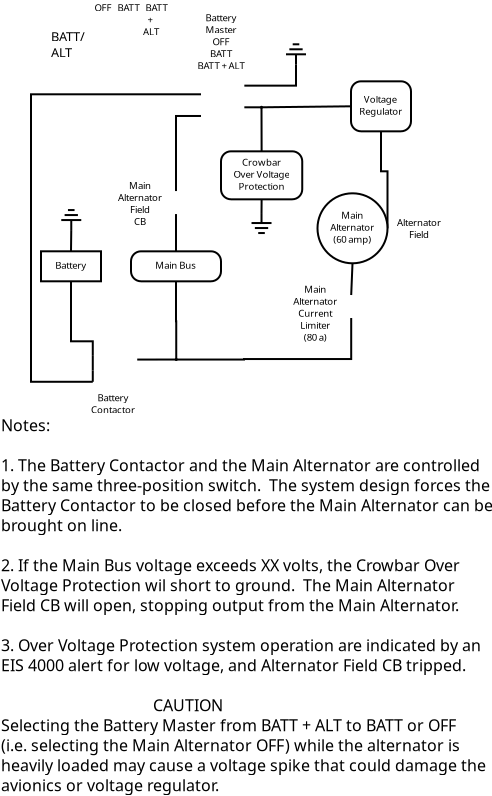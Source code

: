 <?xml version="1.0" encoding="UTF-8"?>
<dia:diagram xmlns:dia="http://www.lysator.liu.se/~alla/dia/">
  <dia:layer name="Background" visible="true">
    <dia:group>
      <dia:object type="Standard - Box" version="0" id="O0">
        <dia:attribute name="obj_pos">
          <dia:point val="18,-3.5"/>
        </dia:attribute>
        <dia:attribute name="obj_bb">
          <dia:rectangle val="17.95,-3.55;21.05,-0.95"/>
        </dia:attribute>
        <dia:attribute name="elem_corner">
          <dia:point val="18,-3.5"/>
        </dia:attribute>
        <dia:attribute name="elem_width">
          <dia:real val="3"/>
        </dia:attribute>
        <dia:attribute name="elem_height">
          <dia:real val="2.5"/>
        </dia:attribute>
        <dia:attribute name="show_background">
          <dia:boolean val="true"/>
        </dia:attribute>
        <dia:attribute name="corner_radius">
          <dia:real val="0.5"/>
        </dia:attribute>
      </dia:object>
      <dia:object type="Standard - Text" version="0" id="O1">
        <dia:attribute name="obj_pos">
          <dia:point val="19.492,-2.433"/>
        </dia:attribute>
        <dia:attribute name="obj_bb">
          <dia:rectangle val="18.342,-2.933;20.642,-1.583"/>
        </dia:attribute>
        <dia:attribute name="text">
          <dia:composite type="text">
            <dia:attribute name="string">
              <dia:string>#Voltage
Regulator#</dia:string>
            </dia:attribute>
            <dia:attribute name="font">
              <dia:font family="sans" style="0" name="Helvetica"/>
            </dia:attribute>
            <dia:attribute name="height">
              <dia:real val="0.6"/>
            </dia:attribute>
            <dia:attribute name="pos">
              <dia:point val="19.492,-2.433"/>
            </dia:attribute>
            <dia:attribute name="color">
              <dia:color val="#000000"/>
            </dia:attribute>
            <dia:attribute name="alignment">
              <dia:enum val="1"/>
            </dia:attribute>
          </dia:composite>
        </dia:attribute>
      </dia:object>
    </dia:group>
    <dia:object type="Standard - ZigZagLine" version="0" id="O2">
      <dia:attribute name="obj_pos">
        <dia:point val="19.825,3.85"/>
      </dia:attribute>
      <dia:attribute name="obj_bb">
        <dia:rectangle val="19.45,-1.05;19.875,3.9"/>
      </dia:attribute>
      <dia:attribute name="orth_points">
        <dia:point val="19.825,3.85"/>
        <dia:point val="19.825,1"/>
        <dia:point val="19.5,1"/>
        <dia:point val="19.5,-1"/>
      </dia:attribute>
      <dia:attribute name="orth_orient">
        <dia:enum val="1"/>
        <dia:enum val="0"/>
        <dia:enum val="1"/>
      </dia:attribute>
      <dia:attribute name="autorouting">
        <dia:boolean val="false"/>
      </dia:attribute>
      <dia:connections>
        <dia:connection handle="0" to="O5" connection="4"/>
        <dia:connection handle="1" to="O0" connection="6"/>
      </dia:connections>
    </dia:object>
    <dia:object type="Standard - Line" version="0" id="O3">
      <dia:attribute name="obj_pos">
        <dia:point val="4,5"/>
      </dia:attribute>
      <dia:attribute name="obj_bb">
        <dia:rectangle val="3.949,3.887;4.063,5.051"/>
      </dia:attribute>
      <dia:attribute name="conn_endpoints">
        <dia:point val="4,5"/>
        <dia:point val="4.013,3.938"/>
      </dia:attribute>
      <dia:attribute name="numcp">
        <dia:int val="1"/>
      </dia:attribute>
      <dia:connections>
        <dia:connection handle="0" to="O17" connection="1"/>
        <dia:connection handle="1" to="O19" connection="0"/>
      </dia:connections>
    </dia:object>
    <dia:object type="Standard - Text" version="0" id="O4">
      <dia:attribute name="obj_pos">
        <dia:point val="4.425,21.141"/>
      </dia:attribute>
      <dia:attribute name="obj_bb">
        <dia:rectangle val="4.425,20.491;4.425,21.491"/>
      </dia:attribute>
      <dia:attribute name="text">
        <dia:composite type="text">
          <dia:attribute name="string">
            <dia:string>##</dia:string>
          </dia:attribute>
          <dia:attribute name="font">
            <dia:font family="sans" style="0" name="Helvetica"/>
          </dia:attribute>
          <dia:attribute name="height">
            <dia:real val="0.8"/>
          </dia:attribute>
          <dia:attribute name="pos">
            <dia:point val="4.425,21.141"/>
          </dia:attribute>
          <dia:attribute name="color">
            <dia:color val="#000000"/>
          </dia:attribute>
          <dia:attribute name="alignment">
            <dia:enum val="0"/>
          </dia:attribute>
        </dia:composite>
      </dia:attribute>
    </dia:object>
    <dia:group>
      <dia:object type="Standard - Ellipse" version="0" id="O5">
        <dia:attribute name="obj_pos">
          <dia:point val="16.325,2.1"/>
        </dia:attribute>
        <dia:attribute name="obj_bb">
          <dia:rectangle val="16.275,2.05;19.875,5.65"/>
        </dia:attribute>
        <dia:attribute name="elem_corner">
          <dia:point val="16.325,2.1"/>
        </dia:attribute>
        <dia:attribute name="elem_width">
          <dia:real val="3.5"/>
        </dia:attribute>
        <dia:attribute name="elem_height">
          <dia:real val="3.5"/>
        </dia:attribute>
      </dia:object>
      <dia:object type="Standard - Text" version="0" id="O6">
        <dia:attribute name="obj_pos">
          <dia:point val="18.067,3.367"/>
        </dia:attribute>
        <dia:attribute name="obj_bb">
          <dia:rectangle val="16.842,2.867;19.292,4.817"/>
        </dia:attribute>
        <dia:attribute name="text">
          <dia:composite type="text">
            <dia:attribute name="string">
              <dia:string>#Main
Alternator
(60 amp)#</dia:string>
            </dia:attribute>
            <dia:attribute name="font">
              <dia:font family="sans" style="0" name="Helvetica"/>
            </dia:attribute>
            <dia:attribute name="height">
              <dia:real val="0.6"/>
            </dia:attribute>
            <dia:attribute name="pos">
              <dia:point val="18.067,3.367"/>
            </dia:attribute>
            <dia:attribute name="color">
              <dia:color val="#000000"/>
            </dia:attribute>
            <dia:attribute name="alignment">
              <dia:enum val="1"/>
            </dia:attribute>
          </dia:composite>
        </dia:attribute>
      </dia:object>
    </dia:group>
    <dia:object type="Standard - Text" version="0" id="O7">
      <dia:attribute name="obj_pos">
        <dia:point val="21.4,3.737"/>
      </dia:attribute>
      <dia:attribute name="obj_bb">
        <dia:rectangle val="20.175,3.237;22.625,4.588"/>
      </dia:attribute>
      <dia:attribute name="text">
        <dia:composite type="text">
          <dia:attribute name="string">
            <dia:string>#Alternator
Field#</dia:string>
          </dia:attribute>
          <dia:attribute name="font">
            <dia:font family="sans" style="0" name="Helvetica"/>
          </dia:attribute>
          <dia:attribute name="height">
            <dia:real val="0.6"/>
          </dia:attribute>
          <dia:attribute name="pos">
            <dia:point val="21.4,3.737"/>
          </dia:attribute>
          <dia:attribute name="color">
            <dia:color val="#000000"/>
          </dia:attribute>
          <dia:attribute name="alignment">
            <dia:enum val="1"/>
          </dia:attribute>
        </dia:composite>
      </dia:attribute>
    </dia:object>
    <dia:group>
      <dia:object type="Circuit - CB" version="0" id="O8">
        <dia:attribute name="obj_pos">
          <dia:point val="18.01,7.186"/>
        </dia:attribute>
        <dia:attribute name="obj_bb">
          <dia:rectangle val="18.003,7.173;18.744,8.35"/>
        </dia:attribute>
        <dia:attribute name="elem_corner">
          <dia:point val="18.01,7.186"/>
        </dia:attribute>
        <dia:attribute name="elem_width">
          <dia:real val="0.719"/>
        </dia:attribute>
        <dia:attribute name="elem_height">
          <dia:real val="1.15"/>
        </dia:attribute>
        <dia:attribute name="line_width">
          <dia:real val="0.3"/>
        </dia:attribute>
        <dia:attribute name="line_colour">
          <dia:color val="#000000"/>
        </dia:attribute>
        <dia:attribute name="fill_colour">
          <dia:color val="#ffffff"/>
        </dia:attribute>
        <dia:attribute name="show_background">
          <dia:boolean val="false"/>
        </dia:attribute>
        <dia:attribute name="line_style">
          <dia:enum val="0"/>
          <dia:real val="1"/>
        </dia:attribute>
        <dia:attribute name="flip_horizontal">
          <dia:boolean val="false"/>
        </dia:attribute>
        <dia:attribute name="flip_vertical">
          <dia:boolean val="false"/>
        </dia:attribute>
      </dia:object>
      <dia:object type="Standard - Text" version="0" id="O9">
        <dia:attribute name="obj_pos">
          <dia:point val="16.21,7.077"/>
        </dia:attribute>
        <dia:attribute name="obj_bb">
          <dia:rectangle val="14.985,6.577;17.435,9.727"/>
        </dia:attribute>
        <dia:attribute name="text">
          <dia:composite type="text">
            <dia:attribute name="string">
              <dia:string>#Main
Alternator
Current
Limiter
(80 a)#</dia:string>
            </dia:attribute>
            <dia:attribute name="font">
              <dia:font family="sans" style="0" name="Helvetica"/>
            </dia:attribute>
            <dia:attribute name="height">
              <dia:real val="0.6"/>
            </dia:attribute>
            <dia:attribute name="pos">
              <dia:point val="16.21,7.077"/>
            </dia:attribute>
            <dia:attribute name="color">
              <dia:color val="#000000"/>
            </dia:attribute>
            <dia:attribute name="alignment">
              <dia:enum val="1"/>
            </dia:attribute>
          </dia:composite>
        </dia:attribute>
      </dia:object>
    </dia:group>
    <dia:object type="Standard - Line" version="0" id="O10">
      <dia:attribute name="obj_pos">
        <dia:point val="18.075,5.6"/>
      </dia:attribute>
      <dia:attribute name="obj_bb">
        <dia:rectangle val="17.958,5.548;18.127,7.238"/>
      </dia:attribute>
      <dia:attribute name="conn_endpoints">
        <dia:point val="18.075,5.6"/>
        <dia:point val="18.01,7.186"/>
      </dia:attribute>
      <dia:attribute name="numcp">
        <dia:int val="1"/>
      </dia:attribute>
      <dia:connections>
        <dia:connection handle="0" to="O5" connection="6"/>
        <dia:connection handle="1" to="O8" connection="0"/>
      </dia:connections>
    </dia:object>
    <dia:object type="Standard - ZigZagLine" version="0" id="O11">
      <dia:attribute name="obj_pos">
        <dia:point val="18.01,8.336"/>
      </dia:attribute>
      <dia:attribute name="obj_bb">
        <dia:rectangle val="9.213,8.286;18.06,10.463"/>
      </dia:attribute>
      <dia:attribute name="orth_points">
        <dia:point val="18.01,8.336"/>
        <dia:point val="18.01,10.387"/>
        <dia:point val="12.65,10.387"/>
        <dia:point val="12.65,10.412"/>
        <dia:point val="9.262,10.412"/>
      </dia:attribute>
      <dia:attribute name="orth_orient">
        <dia:enum val="1"/>
        <dia:enum val="0"/>
        <dia:enum val="1"/>
        <dia:enum val="0"/>
      </dia:attribute>
      <dia:attribute name="autorouting">
        <dia:boolean val="false"/>
      </dia:attribute>
      <dia:connections>
        <dia:connection handle="0" to="O8" connection="1"/>
        <dia:connection handle="1" to="O23" connection="0"/>
      </dia:connections>
    </dia:object>
    <dia:object type="Standard - ZigZagLine" version="0" id="O12">
      <dia:attribute name="obj_pos">
        <dia:point val="7.311,10.413"/>
      </dia:attribute>
      <dia:attribute name="obj_bb">
        <dia:rectangle val="7.261,10.363;9.312,10.463"/>
      </dia:attribute>
      <dia:attribute name="orth_points">
        <dia:point val="7.311,10.413"/>
        <dia:point val="8.287,10.413"/>
        <dia:point val="8.287,10.412"/>
        <dia:point val="9.262,10.412"/>
      </dia:attribute>
      <dia:attribute name="orth_orient">
        <dia:enum val="0"/>
        <dia:enum val="1"/>
        <dia:enum val="0"/>
      </dia:attribute>
      <dia:connections>
        <dia:connection handle="0" to="O40" connection="3"/>
        <dia:connection handle="1" to="O23" connection="0"/>
      </dia:connections>
    </dia:object>
    <dia:object type="Standard - ZigZagLine" version="0" id="O13">
      <dia:attribute name="obj_pos">
        <dia:point val="9.25,6.5"/>
      </dia:attribute>
      <dia:attribute name="obj_bb">
        <dia:rectangle val="9.2,6.45;9.312,10.463"/>
      </dia:attribute>
      <dia:attribute name="orth_points">
        <dia:point val="9.25,6.5"/>
        <dia:point val="9.25,8.5"/>
        <dia:point val="9.262,8.5"/>
        <dia:point val="9.262,10.412"/>
      </dia:attribute>
      <dia:attribute name="orth_orient">
        <dia:enum val="1"/>
        <dia:enum val="0"/>
        <dia:enum val="1"/>
      </dia:attribute>
      <dia:attribute name="autorouting">
        <dia:boolean val="false"/>
      </dia:attribute>
      <dia:connections>
        <dia:connection handle="0" to="O24" connection="6"/>
        <dia:connection handle="1" to="O23" connection="0"/>
      </dia:connections>
    </dia:object>
    <dia:object type="Standard - ZigZagLine" version="0" id="O14">
      <dia:attribute name="obj_pos">
        <dia:point val="9.25,1.988"/>
      </dia:attribute>
      <dia:attribute name="obj_bb">
        <dia:rectangle val="9.2,-1.816;10.55,2.038"/>
      </dia:attribute>
      <dia:attribute name="orth_points">
        <dia:point val="9.25,1.988"/>
        <dia:point val="9.25,-1.766"/>
        <dia:point val="10.5,-1.766"/>
      </dia:attribute>
      <dia:attribute name="orth_orient">
        <dia:enum val="1"/>
        <dia:enum val="0"/>
      </dia:attribute>
      <dia:connections>
        <dia:connection handle="0" to="O26" connection="0"/>
        <dia:connection handle="1" to="O30" connection="0"/>
      </dia:connections>
    </dia:object>
    <dia:object type="Standard - ZigZagLine" version="0" id="O15">
      <dia:attribute name="obj_pos">
        <dia:point val="12.667,-3.283"/>
      </dia:attribute>
      <dia:attribute name="obj_bb">
        <dia:rectangle val="12.617,-4.4;15.3,-3.233"/>
      </dia:attribute>
      <dia:attribute name="orth_points">
        <dia:point val="12.667,-3.283"/>
        <dia:point val="15.25,-3.283"/>
        <dia:point val="15.25,-4.35"/>
      </dia:attribute>
      <dia:attribute name="orth_orient">
        <dia:enum val="0"/>
        <dia:enum val="1"/>
      </dia:attribute>
      <dia:attribute name="autorouting">
        <dia:boolean val="false"/>
      </dia:attribute>
      <dia:connections>
        <dia:connection handle="0" to="O30" connection="2"/>
        <dia:connection handle="1" to="O29" connection="0"/>
      </dia:connections>
    </dia:object>
    <dia:object type="Standard - ZigZagLine" version="0" id="O16">
      <dia:attribute name="obj_pos">
        <dia:point val="4,6.5"/>
      </dia:attribute>
      <dia:attribute name="obj_bb">
        <dia:rectangle val="3.95,6.45;5.139,10.278"/>
      </dia:attribute>
      <dia:attribute name="orth_points">
        <dia:point val="4,6.5"/>
        <dia:point val="4,9.5"/>
        <dia:point val="5.089,9.5"/>
        <dia:point val="5.089,10.228"/>
      </dia:attribute>
      <dia:attribute name="orth_orient">
        <dia:enum val="1"/>
        <dia:enum val="0"/>
        <dia:enum val="1"/>
      </dia:attribute>
      <dia:attribute name="autorouting">
        <dia:boolean val="false"/>
      </dia:attribute>
      <dia:connections>
        <dia:connection handle="0" to="O17" connection="6"/>
        <dia:connection handle="1" to="O40" connection="2"/>
      </dia:connections>
    </dia:object>
    <dia:group>
      <dia:group>
        <dia:object type="Standard - Box" version="0" id="O17">
          <dia:attribute name="obj_pos">
            <dia:point val="2.5,5"/>
          </dia:attribute>
          <dia:attribute name="obj_bb">
            <dia:rectangle val="2.45,4.95;5.55,6.55"/>
          </dia:attribute>
          <dia:attribute name="elem_corner">
            <dia:point val="2.5,5"/>
          </dia:attribute>
          <dia:attribute name="elem_width">
            <dia:real val="3"/>
          </dia:attribute>
          <dia:attribute name="elem_height">
            <dia:real val="1.5"/>
          </dia:attribute>
          <dia:attribute name="show_background">
            <dia:boolean val="true"/>
          </dia:attribute>
        </dia:object>
        <dia:object type="Standard - Text" version="0" id="O18">
          <dia:attribute name="obj_pos">
            <dia:point val="3.992,5.875"/>
          </dia:attribute>
          <dia:attribute name="obj_bb">
            <dia:rectangle val="3.092,5.375;4.892,6.125"/>
          </dia:attribute>
          <dia:attribute name="text">
            <dia:composite type="text">
              <dia:attribute name="string">
                <dia:string>#Battery#</dia:string>
              </dia:attribute>
              <dia:attribute name="font">
                <dia:font family="sans" style="0" name="Helvetica"/>
              </dia:attribute>
              <dia:attribute name="height">
                <dia:real val="0.6"/>
              </dia:attribute>
              <dia:attribute name="pos">
                <dia:point val="3.992,5.875"/>
              </dia:attribute>
              <dia:attribute name="color">
                <dia:color val="#000000"/>
              </dia:attribute>
              <dia:attribute name="alignment">
                <dia:enum val="1"/>
              </dia:attribute>
            </dia:composite>
          </dia:attribute>
        </dia:object>
      </dia:group>
      <dia:object type="Circuit - Ground" version="0" id="O19">
        <dia:attribute name="obj_pos">
          <dia:point val="3.513,2.938"/>
        </dia:attribute>
        <dia:attribute name="obj_bb">
          <dia:rectangle val="3.513,2.888;4.513,3.938"/>
        </dia:attribute>
        <dia:attribute name="elem_corner">
          <dia:point val="3.513,2.938"/>
        </dia:attribute>
        <dia:attribute name="elem_width">
          <dia:real val="1"/>
        </dia:attribute>
        <dia:attribute name="elem_height">
          <dia:real val="1"/>
        </dia:attribute>
        <dia:attribute name="line_width">
          <dia:real val="0.1"/>
        </dia:attribute>
        <dia:attribute name="line_colour">
          <dia:color val="#000000"/>
        </dia:attribute>
        <dia:attribute name="fill_colour">
          <dia:color val="#ffffff"/>
        </dia:attribute>
        <dia:attribute name="show_background">
          <dia:boolean val="true"/>
        </dia:attribute>
        <dia:attribute name="line_style">
          <dia:enum val="0"/>
          <dia:real val="1"/>
        </dia:attribute>
        <dia:attribute name="flip_horizontal">
          <dia:boolean val="false"/>
        </dia:attribute>
        <dia:attribute name="flip_vertical">
          <dia:boolean val="true"/>
        </dia:attribute>
      </dia:object>
    </dia:group>
    <dia:object type="Standard - Line" version="0" id="O20">
      <dia:attribute name="obj_pos">
        <dia:point val="5.089,10.228"/>
      </dia:attribute>
      <dia:attribute name="obj_bb">
        <dia:rectangle val="5.039,10.178;5.139,11.018"/>
      </dia:attribute>
      <dia:attribute name="conn_endpoints">
        <dia:point val="5.089,10.228"/>
        <dia:point val="5.089,10.968"/>
      </dia:attribute>
      <dia:attribute name="numcp">
        <dia:int val="1"/>
      </dia:attribute>
      <dia:connections>
        <dia:connection handle="0" to="O40" connection="2"/>
        <dia:connection handle="1" to="O40" connection="0"/>
      </dia:connections>
    </dia:object>
    <dia:object type="Standard - Line" version="0" id="O21">
      <dia:attribute name="obj_pos">
        <dia:point val="5.089,10.968"/>
      </dia:attribute>
      <dia:attribute name="obj_bb">
        <dia:rectangle val="5.039,10.918;5.139,11.574"/>
      </dia:attribute>
      <dia:attribute name="conn_endpoints">
        <dia:point val="5.089,10.968"/>
        <dia:point val="5.089,11.524"/>
      </dia:attribute>
      <dia:attribute name="numcp">
        <dia:int val="1"/>
      </dia:attribute>
      <dia:connections>
        <dia:connection handle="0" to="O40" connection="0"/>
        <dia:connection handle="1" to="O40" connection="1"/>
      </dia:connections>
    </dia:object>
    <dia:object type="Standard - ZigZagLine" version="0" id="O22">
      <dia:attribute name="obj_pos">
        <dia:point val="10.5,-2.85"/>
      </dia:attribute>
      <dia:attribute name="obj_bb">
        <dia:rectangle val="1.95,-2.9;10.55,11.574"/>
      </dia:attribute>
      <dia:attribute name="orth_points">
        <dia:point val="10.5,-2.85"/>
        <dia:point val="2,-2.85"/>
        <dia:point val="2,11.524"/>
        <dia:point val="5.089,11.524"/>
      </dia:attribute>
      <dia:attribute name="orth_orient">
        <dia:enum val="0"/>
        <dia:enum val="1"/>
        <dia:enum val="0"/>
      </dia:attribute>
      <dia:attribute name="autorouting">
        <dia:boolean val="false"/>
      </dia:attribute>
      <dia:connections>
        <dia:connection handle="0" to="O30" connection="1"/>
        <dia:connection handle="1" to="O40" connection="1"/>
      </dia:connections>
    </dia:object>
    <dia:object type="Electric - connpoint" version="0" id="O23">
      <dia:attribute name="obj_pos">
        <dia:point val="8.512,9.662"/>
      </dia:attribute>
      <dia:attribute name="obj_bb">
        <dia:rectangle val="8.477,9.627;10.048,11.198"/>
      </dia:attribute>
      <dia:attribute name="elem_corner">
        <dia:point val="8.512,9.662"/>
      </dia:attribute>
      <dia:attribute name="elem_width">
        <dia:real val="1.5"/>
      </dia:attribute>
      <dia:attribute name="elem_height">
        <dia:real val="1.5"/>
      </dia:attribute>
      <dia:attribute name="line_width">
        <dia:real val="0.1"/>
      </dia:attribute>
      <dia:attribute name="line_colour">
        <dia:color val="#000000"/>
      </dia:attribute>
      <dia:attribute name="fill_colour">
        <dia:color val="#ffffff"/>
      </dia:attribute>
      <dia:attribute name="show_background">
        <dia:boolean val="true"/>
      </dia:attribute>
      <dia:attribute name="line_style">
        <dia:enum val="0"/>
        <dia:real val="1"/>
      </dia:attribute>
      <dia:attribute name="flip_horizontal">
        <dia:boolean val="false"/>
      </dia:attribute>
      <dia:attribute name="flip_vertical">
        <dia:boolean val="false"/>
      </dia:attribute>
    </dia:object>
    <dia:group>
      <dia:group>
        <dia:object type="Standard - Box" version="0" id="O24">
          <dia:attribute name="obj_pos">
            <dia:point val="7,5"/>
          </dia:attribute>
          <dia:attribute name="obj_bb">
            <dia:rectangle val="6.95,4.95;11.55,6.55"/>
          </dia:attribute>
          <dia:attribute name="elem_corner">
            <dia:point val="7,5"/>
          </dia:attribute>
          <dia:attribute name="elem_width">
            <dia:real val="4.5"/>
          </dia:attribute>
          <dia:attribute name="elem_height">
            <dia:real val="1.5"/>
          </dia:attribute>
          <dia:attribute name="show_background">
            <dia:boolean val="true"/>
          </dia:attribute>
          <dia:attribute name="corner_radius">
            <dia:real val="0.5"/>
          </dia:attribute>
        </dia:object>
        <dia:object type="Standard - Text" version="0" id="O25">
          <dia:attribute name="obj_pos">
            <dia:point val="9.242,5.867"/>
          </dia:attribute>
          <dia:attribute name="obj_bb">
            <dia:rectangle val="8.167,5.367;10.317,6.117"/>
          </dia:attribute>
          <dia:attribute name="text">
            <dia:composite type="text">
              <dia:attribute name="string">
                <dia:string>#Main Bus#</dia:string>
              </dia:attribute>
              <dia:attribute name="font">
                <dia:font family="sans" style="0" name="Helvetica"/>
              </dia:attribute>
              <dia:attribute name="height">
                <dia:real val="0.6"/>
              </dia:attribute>
              <dia:attribute name="pos">
                <dia:point val="9.242,5.867"/>
              </dia:attribute>
              <dia:attribute name="color">
                <dia:color val="#000000"/>
              </dia:attribute>
              <dia:attribute name="alignment">
                <dia:enum val="1"/>
              </dia:attribute>
            </dia:composite>
          </dia:attribute>
        </dia:object>
      </dia:group>
      <dia:group>
        <dia:object type="Circuit - CB" version="0" id="O26">
          <dia:attribute name="obj_pos">
            <dia:point val="9.25,1.988"/>
          </dia:attribute>
          <dia:attribute name="obj_bb">
            <dia:rectangle val="9.243,1.974;9.984,3.151"/>
          </dia:attribute>
          <dia:attribute name="elem_corner">
            <dia:point val="9.25,1.988"/>
          </dia:attribute>
          <dia:attribute name="elem_width">
            <dia:real val="0.719"/>
          </dia:attribute>
          <dia:attribute name="elem_height">
            <dia:real val="1.15"/>
          </dia:attribute>
          <dia:attribute name="line_width">
            <dia:real val="0.3"/>
          </dia:attribute>
          <dia:attribute name="line_colour">
            <dia:color val="#000000"/>
          </dia:attribute>
          <dia:attribute name="fill_colour">
            <dia:color val="#ffffff"/>
          </dia:attribute>
          <dia:attribute name="show_background">
            <dia:boolean val="false"/>
          </dia:attribute>
          <dia:attribute name="line_style">
            <dia:enum val="0"/>
            <dia:real val="1"/>
          </dia:attribute>
          <dia:attribute name="flip_horizontal">
            <dia:boolean val="false"/>
          </dia:attribute>
          <dia:attribute name="flip_vertical">
            <dia:boolean val="false"/>
          </dia:attribute>
        </dia:object>
        <dia:object type="Standard - Text" version="0" id="O27">
          <dia:attribute name="obj_pos">
            <dia:point val="7.45,1.879"/>
          </dia:attribute>
          <dia:attribute name="obj_bb">
            <dia:rectangle val="6.225,1.379;8.675,3.929"/>
          </dia:attribute>
          <dia:attribute name="text">
            <dia:composite type="text">
              <dia:attribute name="string">
                <dia:string>#Main
Alternator
Field
CB#</dia:string>
              </dia:attribute>
              <dia:attribute name="font">
                <dia:font family="sans" style="0" name="Helvetica"/>
              </dia:attribute>
              <dia:attribute name="height">
                <dia:real val="0.6"/>
              </dia:attribute>
              <dia:attribute name="pos">
                <dia:point val="7.45,1.879"/>
              </dia:attribute>
              <dia:attribute name="color">
                <dia:color val="#000000"/>
              </dia:attribute>
              <dia:attribute name="alignment">
                <dia:enum val="1"/>
              </dia:attribute>
            </dia:composite>
          </dia:attribute>
        </dia:object>
      </dia:group>
      <dia:object type="Standard - Line" version="0" id="O28">
        <dia:attribute name="obj_pos">
          <dia:point val="9.25,5"/>
        </dia:attribute>
        <dia:attribute name="obj_bb">
          <dia:rectangle val="9.2,3.087;9.3,5.05"/>
        </dia:attribute>
        <dia:attribute name="conn_endpoints">
          <dia:point val="9.25,5"/>
          <dia:point val="9.25,3.138"/>
        </dia:attribute>
        <dia:attribute name="numcp">
          <dia:int val="1"/>
        </dia:attribute>
      </dia:object>
    </dia:group>
    <dia:object type="Circuit - Ground" version="0" id="O29">
      <dia:attribute name="obj_pos">
        <dia:point val="14.75,-5.35"/>
      </dia:attribute>
      <dia:attribute name="obj_bb">
        <dia:rectangle val="14.75,-5.4;15.75,-4.35"/>
      </dia:attribute>
      <dia:attribute name="elem_corner">
        <dia:point val="14.75,-5.35"/>
      </dia:attribute>
      <dia:attribute name="elem_width">
        <dia:real val="1"/>
      </dia:attribute>
      <dia:attribute name="elem_height">
        <dia:real val="1"/>
      </dia:attribute>
      <dia:attribute name="line_width">
        <dia:real val="0.1"/>
      </dia:attribute>
      <dia:attribute name="line_colour">
        <dia:color val="#000000"/>
      </dia:attribute>
      <dia:attribute name="fill_colour">
        <dia:color val="#ffffff"/>
      </dia:attribute>
      <dia:attribute name="show_background">
        <dia:boolean val="true"/>
      </dia:attribute>
      <dia:attribute name="line_style">
        <dia:enum val="0"/>
        <dia:real val="1"/>
      </dia:attribute>
      <dia:attribute name="flip_horizontal">
        <dia:boolean val="false"/>
      </dia:attribute>
      <dia:attribute name="flip_vertical">
        <dia:boolean val="true"/>
      </dia:attribute>
    </dia:object>
    <dia:group>
      <dia:object type="Circuit - Switch2-10" version="0" id="O30">
        <dia:attribute name="obj_pos">
          <dia:point val="10.5,-3.5"/>
        </dia:attribute>
        <dia:attribute name="obj_bb">
          <dia:rectangle val="10.5,-3.55;12.667,-1.066"/>
        </dia:attribute>
        <dia:attribute name="elem_corner">
          <dia:point val="10.5,-3.5"/>
        </dia:attribute>
        <dia:attribute name="elem_width">
          <dia:real val="2.167"/>
        </dia:attribute>
        <dia:attribute name="elem_height">
          <dia:real val="2.384"/>
        </dia:attribute>
        <dia:attribute name="line_width">
          <dia:real val="0.1"/>
        </dia:attribute>
        <dia:attribute name="line_colour">
          <dia:color val="#000000"/>
        </dia:attribute>
        <dia:attribute name="fill_colour">
          <dia:color val="#ffffff"/>
        </dia:attribute>
        <dia:attribute name="show_background">
          <dia:boolean val="true"/>
        </dia:attribute>
        <dia:attribute name="line_style">
          <dia:enum val="0"/>
          <dia:real val="1"/>
        </dia:attribute>
        <dia:attribute name="flip_horizontal">
          <dia:boolean val="false"/>
        </dia:attribute>
        <dia:attribute name="flip_vertical">
          <dia:boolean val="false"/>
        </dia:attribute>
      </dia:object>
      <dia:object type="Standard - Text" version="0" id="O31">
        <dia:attribute name="obj_pos">
          <dia:point val="11.5,-6.5"/>
        </dia:attribute>
        <dia:attribute name="obj_bb">
          <dia:rectangle val="10.1,-7;12.9,-3.85"/>
        </dia:attribute>
        <dia:attribute name="text">
          <dia:composite type="text">
            <dia:attribute name="string">
              <dia:string>#Battery
Master
OFF
BATT
BATT + ALT#</dia:string>
            </dia:attribute>
            <dia:attribute name="font">
              <dia:font family="sans" style="0" name="Helvetica"/>
            </dia:attribute>
            <dia:attribute name="height">
              <dia:real val="0.6"/>
            </dia:attribute>
            <dia:attribute name="pos">
              <dia:point val="11.5,-6.5"/>
            </dia:attribute>
            <dia:attribute name="color">
              <dia:color val="#000000"/>
            </dia:attribute>
            <dia:attribute name="alignment">
              <dia:enum val="1"/>
            </dia:attribute>
          </dia:composite>
        </dia:attribute>
      </dia:object>
    </dia:group>
    <dia:object type="Electric - connpoint" version="0" id="O32">
      <dia:attribute name="obj_pos">
        <dia:point val="12.775,-2.95"/>
      </dia:attribute>
      <dia:attribute name="obj_bb">
        <dia:rectangle val="12.74,-2.985;14.31,-1.415"/>
      </dia:attribute>
      <dia:attribute name="elem_corner">
        <dia:point val="12.775,-2.95"/>
      </dia:attribute>
      <dia:attribute name="elem_width">
        <dia:real val="1.5"/>
      </dia:attribute>
      <dia:attribute name="elem_height">
        <dia:real val="1.5"/>
      </dia:attribute>
      <dia:attribute name="line_width">
        <dia:real val="0.1"/>
      </dia:attribute>
      <dia:attribute name="line_colour">
        <dia:color val="#000000"/>
      </dia:attribute>
      <dia:attribute name="fill_colour">
        <dia:color val="#ffffff"/>
      </dia:attribute>
      <dia:attribute name="show_background">
        <dia:boolean val="true"/>
      </dia:attribute>
      <dia:attribute name="line_style">
        <dia:enum val="0"/>
        <dia:real val="1"/>
      </dia:attribute>
      <dia:attribute name="flip_horizontal">
        <dia:boolean val="false"/>
      </dia:attribute>
      <dia:attribute name="flip_vertical">
        <dia:boolean val="false"/>
      </dia:attribute>
    </dia:object>
    <dia:object type="Standard - Line" version="0" id="O33">
      <dia:attribute name="obj_pos">
        <dia:point val="13.525,-2.2"/>
      </dia:attribute>
      <dia:attribute name="obj_bb">
        <dia:rectangle val="13.474,-2.301;18.051,-2.149"/>
      </dia:attribute>
      <dia:attribute name="conn_endpoints">
        <dia:point val="13.525,-2.2"/>
        <dia:point val="18,-2.25"/>
      </dia:attribute>
      <dia:attribute name="numcp">
        <dia:int val="1"/>
      </dia:attribute>
      <dia:connections>
        <dia:connection handle="0" to="O32" connection="0"/>
        <dia:connection handle="1" to="O0" connection="3"/>
      </dia:connections>
    </dia:object>
    <dia:object type="Standard - Line" version="0" id="O34">
      <dia:attribute name="obj_pos">
        <dia:point val="13.531,0"/>
      </dia:attribute>
      <dia:attribute name="obj_bb">
        <dia:rectangle val="13.475,-2.25;13.581,0.05"/>
      </dia:attribute>
      <dia:attribute name="conn_endpoints">
        <dia:point val="13.531,0"/>
        <dia:point val="13.525,-2.2"/>
      </dia:attribute>
      <dia:attribute name="numcp">
        <dia:int val="1"/>
      </dia:attribute>
      <dia:connections>
        <dia:connection handle="0" to="O37" connection="1"/>
        <dia:connection handle="1" to="O32" connection="0"/>
      </dia:connections>
    </dia:object>
    <dia:object type="Standard - Line" version="0" id="O35">
      <dia:attribute name="obj_pos">
        <dia:point val="12.667,-2.2"/>
      </dia:attribute>
      <dia:attribute name="obj_bb">
        <dia:rectangle val="12.617,-2.25;13.575,-2.15"/>
      </dia:attribute>
      <dia:attribute name="conn_endpoints">
        <dia:point val="12.667,-2.2"/>
        <dia:point val="13.525,-2.2"/>
      </dia:attribute>
      <dia:attribute name="numcp">
        <dia:int val="1"/>
      </dia:attribute>
      <dia:connections>
        <dia:connection handle="0" to="O30" connection="4"/>
        <dia:connection handle="1" to="O32" connection="0"/>
      </dia:connections>
    </dia:object>
    <dia:object type="Standard - Line" version="0" id="O36">
      <dia:attribute name="obj_pos">
        <dia:point val="13.531,2.4"/>
      </dia:attribute>
      <dia:attribute name="obj_bb">
        <dia:rectangle val="13.476,2.35;13.582,3.138"/>
      </dia:attribute>
      <dia:attribute name="conn_endpoints">
        <dia:point val="13.531,2.4"/>
        <dia:point val="13.526,3.087"/>
      </dia:attribute>
      <dia:attribute name="numcp">
        <dia:int val="1"/>
      </dia:attribute>
      <dia:connections>
        <dia:connection handle="0" to="O37" connection="6"/>
        <dia:connection handle="1" to="O39" connection="0"/>
      </dia:connections>
    </dia:object>
    <dia:group>
      <dia:group>
        <dia:object type="Standard - Box" version="0" id="O37">
          <dia:attribute name="obj_pos">
            <dia:point val="11.5,0"/>
          </dia:attribute>
          <dia:attribute name="obj_bb">
            <dia:rectangle val="11.45,-0.05;15.613,2.45"/>
          </dia:attribute>
          <dia:attribute name="elem_corner">
            <dia:point val="11.5,0"/>
          </dia:attribute>
          <dia:attribute name="elem_width">
            <dia:real val="4.062"/>
          </dia:attribute>
          <dia:attribute name="elem_height">
            <dia:real val="2.4"/>
          </dia:attribute>
          <dia:attribute name="show_background">
            <dia:boolean val="true"/>
          </dia:attribute>
          <dia:attribute name="corner_radius">
            <dia:real val="0.5"/>
          </dia:attribute>
        </dia:object>
        <dia:object type="Standard - Text" version="0" id="O38">
          <dia:attribute name="obj_pos">
            <dia:point val="13.523,0.717"/>
          </dia:attribute>
          <dia:attribute name="obj_bb">
            <dia:rectangle val="11.948,0.217;15.098,2.167"/>
          </dia:attribute>
          <dia:attribute name="text">
            <dia:composite type="text">
              <dia:attribute name="string">
                <dia:string>#Crowbar
Over Voltage
Protection#</dia:string>
              </dia:attribute>
              <dia:attribute name="font">
                <dia:font family="sans" style="0" name="Helvetica"/>
              </dia:attribute>
              <dia:attribute name="height">
                <dia:real val="0.6"/>
              </dia:attribute>
              <dia:attribute name="pos">
                <dia:point val="13.523,0.717"/>
              </dia:attribute>
              <dia:attribute name="color">
                <dia:color val="#000000"/>
              </dia:attribute>
              <dia:attribute name="alignment">
                <dia:enum val="1"/>
              </dia:attribute>
            </dia:composite>
          </dia:attribute>
        </dia:object>
      </dia:group>
      <dia:object type="Circuit - Ground" version="0" id="O39">
        <dia:attribute name="obj_pos">
          <dia:point val="13.026,3.087"/>
        </dia:attribute>
        <dia:attribute name="obj_bb">
          <dia:rectangle val="13.026,3.087;14.026,4.138"/>
        </dia:attribute>
        <dia:attribute name="elem_corner">
          <dia:point val="13.026,3.087"/>
        </dia:attribute>
        <dia:attribute name="elem_width">
          <dia:real val="1"/>
        </dia:attribute>
        <dia:attribute name="elem_height">
          <dia:real val="1"/>
        </dia:attribute>
        <dia:attribute name="line_width">
          <dia:real val="0.1"/>
        </dia:attribute>
        <dia:attribute name="line_colour">
          <dia:color val="#000000"/>
        </dia:attribute>
        <dia:attribute name="fill_colour">
          <dia:color val="#ffffff"/>
        </dia:attribute>
        <dia:attribute name="show_background">
          <dia:boolean val="true"/>
        </dia:attribute>
        <dia:attribute name="line_style">
          <dia:enum val="0"/>
          <dia:real val="1"/>
        </dia:attribute>
        <dia:attribute name="flip_horizontal">
          <dia:boolean val="false"/>
        </dia:attribute>
        <dia:attribute name="flip_vertical">
          <dia:boolean val="false"/>
        </dia:attribute>
      </dia:object>
    </dia:group>
    <dia:group>
      <dia:object type="Circuit - Relay" version="0" id="O40">
        <dia:attribute name="obj_pos">
          <dia:point val="2.95,8.2"/>
        </dia:attribute>
        <dia:attribute name="obj_bb">
          <dia:rectangle val="2.95,8.2;7.311,11.944"/>
        </dia:attribute>
        <dia:attribute name="elem_corner">
          <dia:point val="2.95,8.2"/>
        </dia:attribute>
        <dia:attribute name="elem_width">
          <dia:real val="4.361"/>
        </dia:attribute>
        <dia:attribute name="elem_height">
          <dia:real val="3.694"/>
        </dia:attribute>
        <dia:attribute name="line_width">
          <dia:real val="0.1"/>
        </dia:attribute>
        <dia:attribute name="line_colour">
          <dia:color val="#000000"/>
        </dia:attribute>
        <dia:attribute name="fill_colour">
          <dia:color val="#ffffff"/>
        </dia:attribute>
        <dia:attribute name="show_background">
          <dia:boolean val="true"/>
        </dia:attribute>
        <dia:attribute name="line_style">
          <dia:enum val="0"/>
          <dia:real val="1"/>
        </dia:attribute>
        <dia:attribute name="flip_horizontal">
          <dia:boolean val="false"/>
        </dia:attribute>
        <dia:attribute name="flip_vertical">
          <dia:boolean val="false"/>
        </dia:attribute>
      </dia:object>
      <dia:object type="Standard - Text" version="0" id="O41">
        <dia:attribute name="obj_pos">
          <dia:point val="6.1,12.5"/>
        </dia:attribute>
        <dia:attribute name="obj_bb">
          <dia:rectangle val="4.975,12;7.225,13.35"/>
        </dia:attribute>
        <dia:attribute name="text">
          <dia:composite type="text">
            <dia:attribute name="string">
              <dia:string>#Battery
Contactor#</dia:string>
            </dia:attribute>
            <dia:attribute name="font">
              <dia:font family="sans" style="0" name="Helvetica"/>
            </dia:attribute>
            <dia:attribute name="height">
              <dia:real val="0.6"/>
            </dia:attribute>
            <dia:attribute name="pos">
              <dia:point val="6.1,12.5"/>
            </dia:attribute>
            <dia:attribute name="color">
              <dia:color val="#000000"/>
            </dia:attribute>
            <dia:attribute name="alignment">
              <dia:enum val="1"/>
            </dia:attribute>
          </dia:composite>
        </dia:attribute>
      </dia:object>
    </dia:group>
    <dia:object type="Standard - Text" version="0" id="O42">
      <dia:attribute name="obj_pos">
        <dia:point val="0.5,14"/>
      </dia:attribute>
      <dia:attribute name="obj_bb">
        <dia:rectangle val="0.5,13.175;26.625,32.45"/>
      </dia:attribute>
      <dia:attribute name="text">
        <dia:composite type="text">
          <dia:attribute name="string">
            <dia:string>#Notes:

1. The Battery Contactor and the Main Alternator are controlled
by the same three-position switch.  The system design forces the 
Battery Contactor to be closed before the Main Alternator can be 
brought on line.

2. If the Main Bus voltage exceeds XX volts, the Crowbar Over
Voltage Protection wil short to ground.  The Main Alternator 
Field CB will open, stopping output from the Main Alternator.

3. Over Voltage Protection system operation are indicated by an 
EIS 4000 alert for low voltage, and Alternator Field CB tripped.

                                      CAUTION
Selecting the Battery Master from BATT + ALT to BATT or OFF 
(i.e. selecting the Main Alternator OFF) while the alternator is 
heavily loaded may cause a voltage spike that could damage the 
avionics or voltage regulator.#</dia:string>
          </dia:attribute>
          <dia:attribute name="font">
            <dia:font family="sans" style="0" name="Helvetica"/>
          </dia:attribute>
          <dia:attribute name="height">
            <dia:real val="1"/>
          </dia:attribute>
          <dia:attribute name="pos">
            <dia:point val="0.5,14"/>
          </dia:attribute>
          <dia:attribute name="color">
            <dia:color val="#000000"/>
          </dia:attribute>
          <dia:attribute name="alignment">
            <dia:enum val="0"/>
          </dia:attribute>
        </dia:composite>
      </dia:attribute>
    </dia:object>
    <dia:object type="Standard - Text" version="0" id="O43">
      <dia:attribute name="obj_pos">
        <dia:point val="3.25,-11.9"/>
      </dia:attribute>
      <dia:attribute name="obj_bb">
        <dia:rectangle val="3.25,-12.55;3.25,-11.55"/>
      </dia:attribute>
      <dia:attribute name="text">
        <dia:composite type="text">
          <dia:attribute name="string">
            <dia:string>##</dia:string>
          </dia:attribute>
          <dia:attribute name="font">
            <dia:font family="sans" style="0" name="Helvetica"/>
          </dia:attribute>
          <dia:attribute name="height">
            <dia:real val="0.8"/>
          </dia:attribute>
          <dia:attribute name="pos">
            <dia:point val="3.25,-11.9"/>
          </dia:attribute>
          <dia:attribute name="color">
            <dia:color val="#000000"/>
          </dia:attribute>
          <dia:attribute name="alignment">
            <dia:enum val="0"/>
          </dia:attribute>
        </dia:composite>
      </dia:attribute>
    </dia:object>
    <dia:object type="Standard - Text" version="0" id="O44">
      <dia:attribute name="obj_pos">
        <dia:point val="3.25,-11.9"/>
      </dia:attribute>
      <dia:attribute name="obj_bb">
        <dia:rectangle val="3.25,-12.55;3.25,-11.55"/>
      </dia:attribute>
      <dia:attribute name="text">
        <dia:composite type="text">
          <dia:attribute name="string">
            <dia:string>##</dia:string>
          </dia:attribute>
          <dia:attribute name="font">
            <dia:font family="sans" style="0" name="Helvetica"/>
          </dia:attribute>
          <dia:attribute name="height">
            <dia:real val="0.8"/>
          </dia:attribute>
          <dia:attribute name="pos">
            <dia:point val="3.25,-11.9"/>
          </dia:attribute>
          <dia:attribute name="color">
            <dia:color val="#000000"/>
          </dia:attribute>
          <dia:attribute name="alignment">
            <dia:enum val="1"/>
          </dia:attribute>
        </dia:composite>
      </dia:attribute>
    </dia:object>
    <dia:group>
      <dia:object type="Circuit - Switch Bezel" version="0" id="O45">
        <dia:attribute name="obj_pos">
          <dia:point val="5.5,-6.5"/>
        </dia:attribute>
        <dia:attribute name="obj_bb">
          <dia:rectangle val="5.44,-6.55;7.692,-4.567"/>
        </dia:attribute>
        <dia:attribute name="elem_corner">
          <dia:point val="5.5,-6.5"/>
        </dia:attribute>
        <dia:attribute name="elem_width">
          <dia:real val="2.132"/>
        </dia:attribute>
        <dia:attribute name="elem_height">
          <dia:real val="1.883"/>
        </dia:attribute>
        <dia:attribute name="line_width">
          <dia:real val="0.1"/>
        </dia:attribute>
        <dia:attribute name="line_colour">
          <dia:color val="#000000"/>
        </dia:attribute>
        <dia:attribute name="fill_colour">
          <dia:color val="#ffffff"/>
        </dia:attribute>
        <dia:attribute name="show_background">
          <dia:boolean val="true"/>
        </dia:attribute>
        <dia:attribute name="line_style">
          <dia:enum val="0"/>
          <dia:real val="1"/>
        </dia:attribute>
        <dia:attribute name="flip_horizontal">
          <dia:boolean val="false"/>
        </dia:attribute>
        <dia:attribute name="flip_vertical">
          <dia:boolean val="false"/>
        </dia:attribute>
      </dia:object>
      <dia:object type="Standard - Text" version="0" id="O46">
        <dia:attribute name="obj_pos">
          <dia:point val="3,-5.5"/>
        </dia:attribute>
        <dia:attribute name="obj_bb">
          <dia:rectangle val="3,-6.15;4.8,-4.35"/>
        </dia:attribute>
        <dia:attribute name="text">
          <dia:composite type="text">
            <dia:attribute name="string">
              <dia:string>#BATT/
ALT#</dia:string>
            </dia:attribute>
            <dia:attribute name="font">
              <dia:font family="sans" style="0" name="Helvetica"/>
            </dia:attribute>
            <dia:attribute name="height">
              <dia:real val="0.8"/>
            </dia:attribute>
            <dia:attribute name="pos">
              <dia:point val="3,-5.5"/>
            </dia:attribute>
            <dia:attribute name="color">
              <dia:color val="#000000"/>
            </dia:attribute>
            <dia:attribute name="alignment">
              <dia:enum val="0"/>
            </dia:attribute>
          </dia:composite>
        </dia:attribute>
      </dia:object>
      <dia:object type="Standard - Text" version="0" id="O47">
        <dia:attribute name="obj_pos">
          <dia:point val="7,-7"/>
        </dia:attribute>
        <dia:attribute name="obj_bb">
          <dia:rectangle val="4.825,-7.5;9.175,-5.55"/>
        </dia:attribute>
        <dia:attribute name="text">
          <dia:composite type="text">
            <dia:attribute name="string">
              <dia:string>#OFF   BATT   BATT
                   +
                    ALT#</dia:string>
            </dia:attribute>
            <dia:attribute name="font">
              <dia:font family="sans" style="0" name="Helvetica"/>
            </dia:attribute>
            <dia:attribute name="height">
              <dia:real val="0.6"/>
            </dia:attribute>
            <dia:attribute name="pos">
              <dia:point val="7,-7"/>
            </dia:attribute>
            <dia:attribute name="color">
              <dia:color val="#000000"/>
            </dia:attribute>
            <dia:attribute name="alignment">
              <dia:enum val="1"/>
            </dia:attribute>
          </dia:composite>
        </dia:attribute>
      </dia:object>
    </dia:group>
  </dia:layer>
</dia:diagram>
